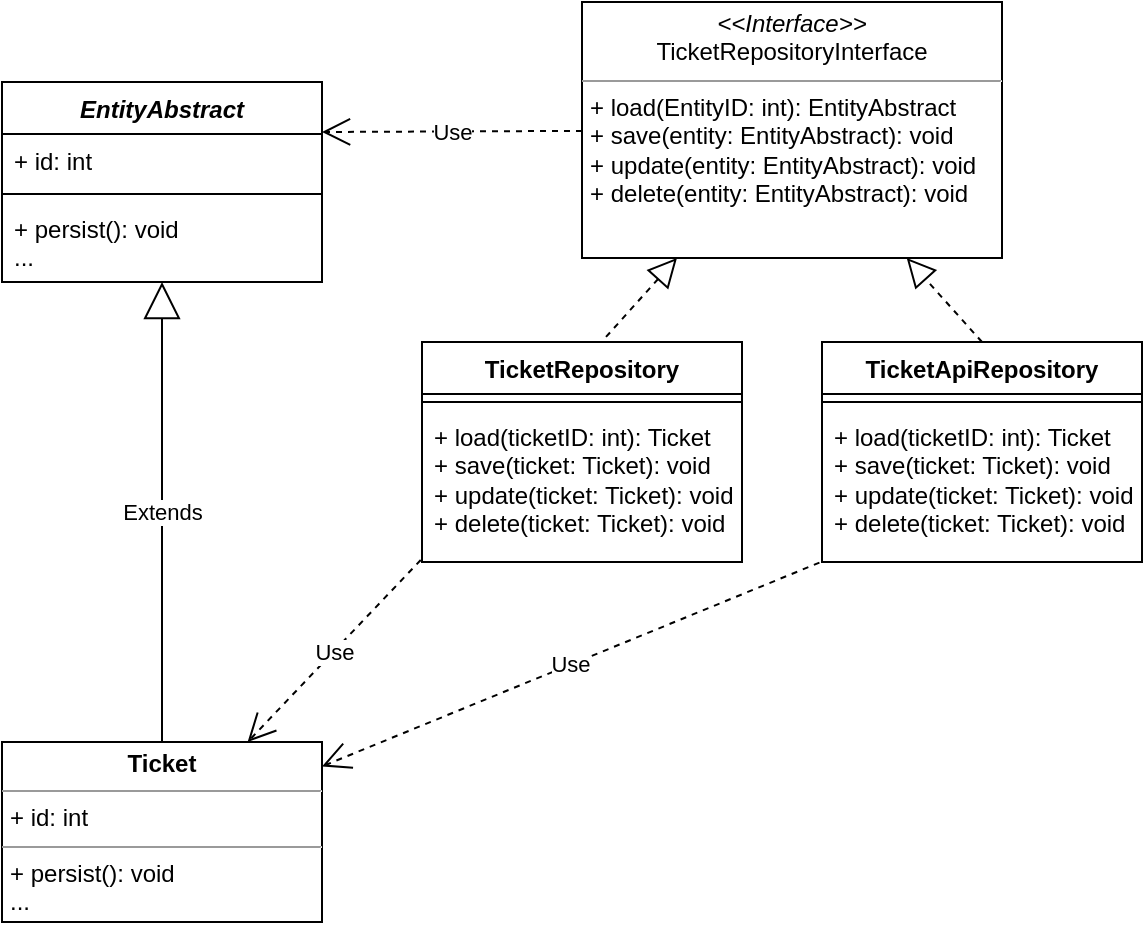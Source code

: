 <mxfile version="23.0.2" type="device">
  <diagram name="Page-1" id="e0VS36fLshYnrTBdm7db">
    <mxGraphModel dx="956" dy="551" grid="1" gridSize="10" guides="1" tooltips="1" connect="1" arrows="1" fold="1" page="1" pageScale="1" pageWidth="850" pageHeight="1100" math="0" shadow="0">
      <root>
        <mxCell id="0" />
        <mxCell id="1" parent="0" />
        <mxCell id="hYHbVLxT24JBYyA-8FUg-2" value="&lt;p style=&quot;margin:0px;margin-top:4px;text-align:center;&quot;&gt;&lt;i&gt;&amp;lt;&amp;lt;Interface&amp;gt;&amp;gt;&lt;/i&gt;&lt;br&gt;TicketRepositoryInterface&lt;/p&gt;&lt;hr size=&quot;1&quot;&gt;&lt;p style=&quot;margin:0px;margin-left:4px;&quot;&gt;+&amp;nbsp;load(EntityID: int): EntityAbstract&lt;br&gt;+&amp;nbsp;save(entity: EntityAbstract): void&lt;/p&gt;&lt;p style=&quot;margin:0px;margin-left:4px;&quot;&gt;+&amp;nbsp;update(entity: EntityAbstract): void&lt;br&gt;&lt;/p&gt;&lt;p style=&quot;margin:0px;margin-left:4px;&quot;&gt;+&amp;nbsp;delete(entity: EntityAbstract): void&lt;br&gt;&lt;/p&gt;" style="verticalAlign=top;align=left;overflow=fill;fontSize=12;fontFamily=Helvetica;html=1;whiteSpace=wrap;" vertex="1" parent="1">
          <mxGeometry x="400" y="160" width="210" height="128" as="geometry" />
        </mxCell>
        <mxCell id="hYHbVLxT24JBYyA-8FUg-4" value="TicketRepository" style="swimlane;fontStyle=1;align=center;verticalAlign=top;childLayout=stackLayout;horizontal=1;startSize=26;horizontalStack=0;resizeParent=1;resizeParentMax=0;resizeLast=0;collapsible=1;marginBottom=0;whiteSpace=wrap;html=1;" vertex="1" parent="1">
          <mxGeometry x="320" y="330" width="160" height="110" as="geometry" />
        </mxCell>
        <mxCell id="hYHbVLxT24JBYyA-8FUg-6" value="" style="line;strokeWidth=1;fillColor=none;align=left;verticalAlign=middle;spacingTop=-1;spacingLeft=3;spacingRight=3;rotatable=0;labelPosition=right;points=[];portConstraint=eastwest;strokeColor=inherit;" vertex="1" parent="hYHbVLxT24JBYyA-8FUg-4">
          <mxGeometry y="26" width="160" height="8" as="geometry" />
        </mxCell>
        <mxCell id="hYHbVLxT24JBYyA-8FUg-7" value="+ load(ticketID: int): Ticket&lt;br&gt;+ save(ticket: Ticket): void&lt;br&gt;+ update(ticket: Ticket): void&lt;br&gt;+ delete(ticket: Ticket): void" style="text;strokeColor=none;fillColor=none;align=left;verticalAlign=top;spacingLeft=4;spacingRight=4;overflow=hidden;rotatable=0;points=[[0,0.5],[1,0.5]];portConstraint=eastwest;whiteSpace=wrap;html=1;" vertex="1" parent="hYHbVLxT24JBYyA-8FUg-4">
          <mxGeometry y="34" width="160" height="76" as="geometry" />
        </mxCell>
        <mxCell id="hYHbVLxT24JBYyA-8FUg-8" value="TicketApiRepository" style="swimlane;fontStyle=1;align=center;verticalAlign=top;childLayout=stackLayout;horizontal=1;startSize=26;horizontalStack=0;resizeParent=1;resizeParentMax=0;resizeLast=0;collapsible=1;marginBottom=0;whiteSpace=wrap;html=1;" vertex="1" parent="1">
          <mxGeometry x="520" y="330" width="160" height="110" as="geometry" />
        </mxCell>
        <mxCell id="hYHbVLxT24JBYyA-8FUg-10" value="" style="line;strokeWidth=1;fillColor=none;align=left;verticalAlign=middle;spacingTop=-1;spacingLeft=3;spacingRight=3;rotatable=0;labelPosition=right;points=[];portConstraint=eastwest;strokeColor=inherit;" vertex="1" parent="hYHbVLxT24JBYyA-8FUg-8">
          <mxGeometry y="26" width="160" height="8" as="geometry" />
        </mxCell>
        <mxCell id="hYHbVLxT24JBYyA-8FUg-11" value="+ load(ticketID: int): Ticket&lt;br&gt;+ save(ticket: Ticket): void&lt;br&gt;+ update(ticket: Ticket): void&lt;br&gt;+ delete(ticket: Ticket): void" style="text;strokeColor=none;fillColor=none;align=left;verticalAlign=top;spacingLeft=4;spacingRight=4;overflow=hidden;rotatable=0;points=[[0,0.5],[1,0.5]];portConstraint=eastwest;whiteSpace=wrap;html=1;" vertex="1" parent="hYHbVLxT24JBYyA-8FUg-8">
          <mxGeometry y="34" width="160" height="76" as="geometry" />
        </mxCell>
        <mxCell id="hYHbVLxT24JBYyA-8FUg-13" value="&lt;i&gt;EntityAbstract&lt;/i&gt;" style="swimlane;fontStyle=1;align=center;verticalAlign=top;childLayout=stackLayout;horizontal=1;startSize=26;horizontalStack=0;resizeParent=1;resizeParentMax=0;resizeLast=0;collapsible=1;marginBottom=0;whiteSpace=wrap;html=1;" vertex="1" parent="1">
          <mxGeometry x="110" y="200" width="160" height="100" as="geometry" />
        </mxCell>
        <mxCell id="hYHbVLxT24JBYyA-8FUg-14" value="+ id: int" style="text;strokeColor=none;fillColor=none;align=left;verticalAlign=top;spacingLeft=4;spacingRight=4;overflow=hidden;rotatable=0;points=[[0,0.5],[1,0.5]];portConstraint=eastwest;whiteSpace=wrap;html=1;" vertex="1" parent="hYHbVLxT24JBYyA-8FUg-13">
          <mxGeometry y="26" width="160" height="26" as="geometry" />
        </mxCell>
        <mxCell id="hYHbVLxT24JBYyA-8FUg-15" value="" style="line;strokeWidth=1;fillColor=none;align=left;verticalAlign=middle;spacingTop=-1;spacingLeft=3;spacingRight=3;rotatable=0;labelPosition=right;points=[];portConstraint=eastwest;strokeColor=inherit;" vertex="1" parent="hYHbVLxT24JBYyA-8FUg-13">
          <mxGeometry y="52" width="160" height="8" as="geometry" />
        </mxCell>
        <mxCell id="hYHbVLxT24JBYyA-8FUg-16" value="+ persist(): void&lt;br&gt;..." style="text;strokeColor=none;fillColor=none;align=left;verticalAlign=top;spacingLeft=4;spacingRight=4;overflow=hidden;rotatable=0;points=[[0,0.5],[1,0.5]];portConstraint=eastwest;whiteSpace=wrap;html=1;" vertex="1" parent="hYHbVLxT24JBYyA-8FUg-13">
          <mxGeometry y="60" width="160" height="40" as="geometry" />
        </mxCell>
        <mxCell id="hYHbVLxT24JBYyA-8FUg-26" value="" style="endArrow=block;dashed=1;endFill=0;endSize=12;html=1;rounded=0;exitX=0.575;exitY=-0.023;exitDx=0;exitDy=0;exitPerimeter=0;" edge="1" parent="1" source="hYHbVLxT24JBYyA-8FUg-4" target="hYHbVLxT24JBYyA-8FUg-2">
          <mxGeometry width="160" relative="1" as="geometry">
            <mxPoint x="460" y="680" as="sourcePoint" />
            <mxPoint x="620" y="680" as="targetPoint" />
          </mxGeometry>
        </mxCell>
        <mxCell id="hYHbVLxT24JBYyA-8FUg-27" value="" style="endArrow=block;dashed=1;endFill=0;endSize=12;html=1;rounded=0;exitX=0.5;exitY=0;exitDx=0;exitDy=0;" edge="1" parent="1" source="hYHbVLxT24JBYyA-8FUg-8" target="hYHbVLxT24JBYyA-8FUg-2">
          <mxGeometry width="160" relative="1" as="geometry">
            <mxPoint x="200" y="740" as="sourcePoint" />
            <mxPoint x="360" y="740" as="targetPoint" />
          </mxGeometry>
        </mxCell>
        <mxCell id="hYHbVLxT24JBYyA-8FUg-28" value="Use" style="endArrow=open;endSize=12;dashed=1;html=1;rounded=0;entryX=1;entryY=0.25;entryDx=0;entryDy=0;" edge="1" parent="1" source="hYHbVLxT24JBYyA-8FUg-2" target="hYHbVLxT24JBYyA-8FUg-13">
          <mxGeometry width="160" relative="1" as="geometry">
            <mxPoint x="340" y="500" as="sourcePoint" />
            <mxPoint x="500" y="500" as="targetPoint" />
          </mxGeometry>
        </mxCell>
        <mxCell id="hYHbVLxT24JBYyA-8FUg-31" value="&lt;p style=&quot;margin:0px;margin-top:4px;text-align:center;&quot;&gt;&lt;b&gt;Ticket&lt;/b&gt;&lt;/p&gt;&lt;hr size=&quot;1&quot;&gt;&lt;p style=&quot;margin:0px;margin-left:4px;&quot;&gt;+ id: int&lt;/p&gt;&lt;hr size=&quot;1&quot;&gt;&lt;p style=&quot;margin:0px;margin-left:4px;&quot;&gt;+ persist(): void&lt;/p&gt;&lt;p style=&quot;margin:0px;margin-left:4px;&quot;&gt;...&lt;/p&gt;" style="verticalAlign=top;align=left;overflow=fill;fontSize=12;fontFamily=Helvetica;html=1;whiteSpace=wrap;" vertex="1" parent="1">
          <mxGeometry x="110" y="530" width="160" height="90" as="geometry" />
        </mxCell>
        <mxCell id="hYHbVLxT24JBYyA-8FUg-32" value="Extends" style="endArrow=block;endSize=16;endFill=0;html=1;rounded=0;" edge="1" parent="1" source="hYHbVLxT24JBYyA-8FUg-31" target="hYHbVLxT24JBYyA-8FUg-13">
          <mxGeometry width="160" relative="1" as="geometry">
            <mxPoint x="300" y="420" as="sourcePoint" />
            <mxPoint x="460" y="420" as="targetPoint" />
          </mxGeometry>
        </mxCell>
        <mxCell id="hYHbVLxT24JBYyA-8FUg-33" value="Use" style="endArrow=open;endSize=12;dashed=1;html=1;rounded=0;exitX=-0.004;exitY=0.987;exitDx=0;exitDy=0;exitPerimeter=0;" edge="1" parent="1" source="hYHbVLxT24JBYyA-8FUg-7" target="hYHbVLxT24JBYyA-8FUg-31">
          <mxGeometry width="160" relative="1" as="geometry">
            <mxPoint x="300" y="420" as="sourcePoint" />
            <mxPoint x="460" y="420" as="targetPoint" />
          </mxGeometry>
        </mxCell>
        <mxCell id="hYHbVLxT24JBYyA-8FUg-34" value="Use" style="endArrow=open;endSize=12;dashed=1;html=1;rounded=0;exitX=-0.008;exitY=1.004;exitDx=0;exitDy=0;exitPerimeter=0;" edge="1" parent="1" source="hYHbVLxT24JBYyA-8FUg-11" target="hYHbVLxT24JBYyA-8FUg-31">
          <mxGeometry width="160" relative="1" as="geometry">
            <mxPoint x="300" y="420" as="sourcePoint" />
            <mxPoint x="460" y="420" as="targetPoint" />
          </mxGeometry>
        </mxCell>
      </root>
    </mxGraphModel>
  </diagram>
</mxfile>
